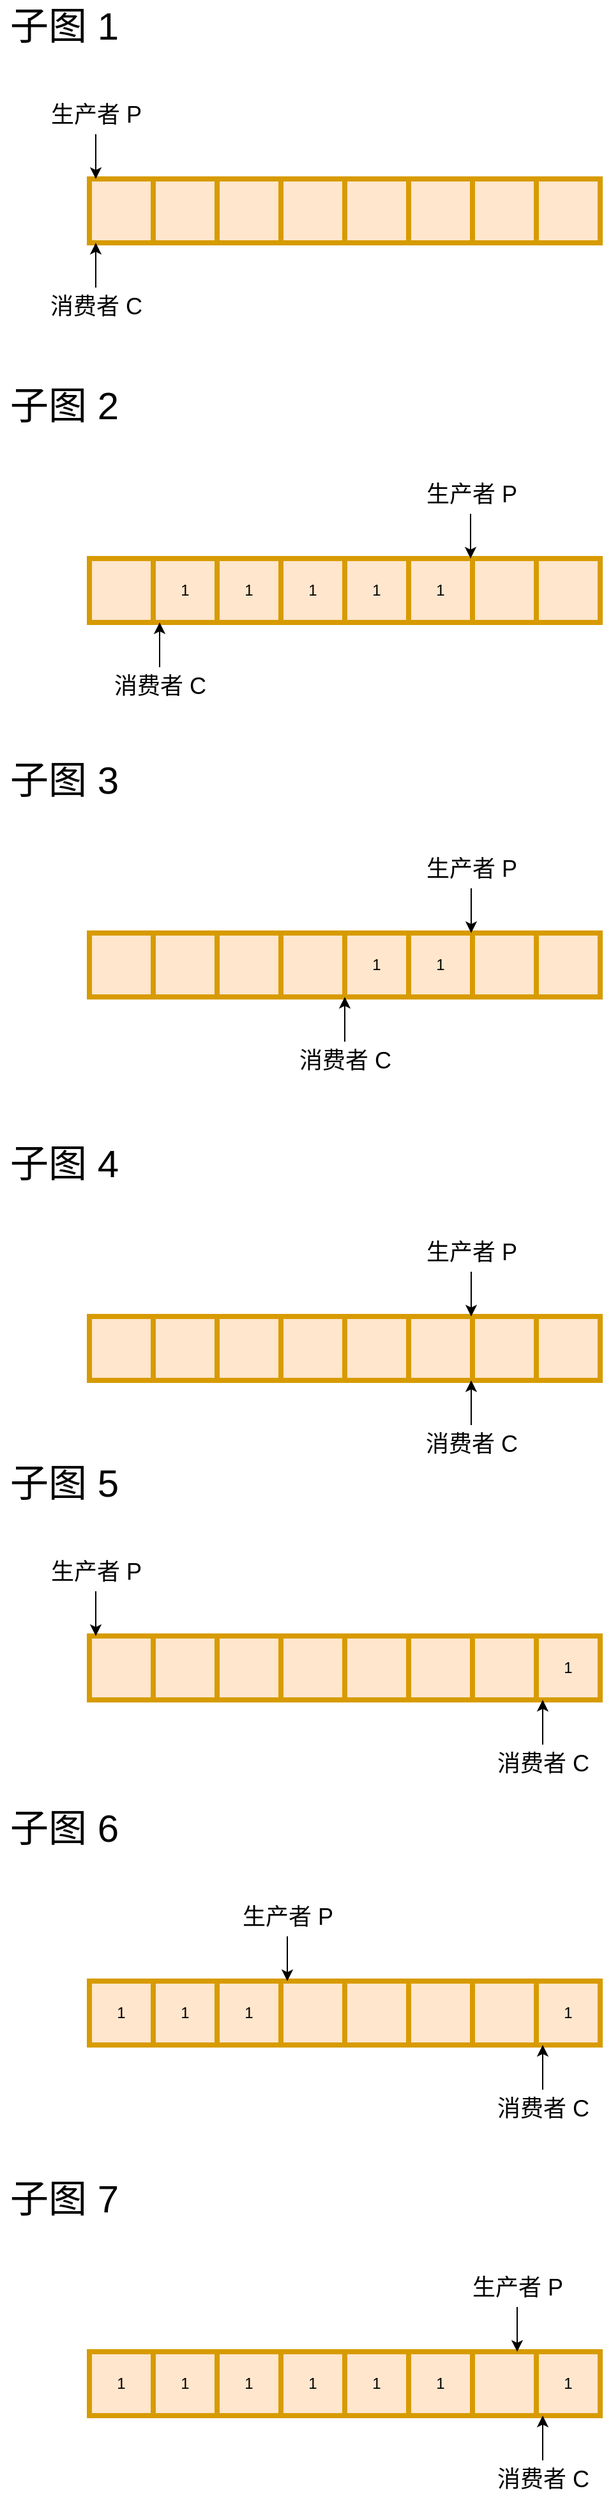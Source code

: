<mxfile version="15.4.0" type="device"><diagram id="bv2WHz9-WDaS_PQljik8" name="第 1 页"><mxGraphModel dx="2062" dy="1182" grid="1" gridSize="10" guides="1" tooltips="1" connect="1" arrows="1" fold="1" page="1" pageScale="1" pageWidth="827" pageHeight="1169" math="0" shadow="0"><root><mxCell id="0"/><mxCell id="1" parent="0"/><mxCell id="UCJbJ8PR-glTIIuXaz0C-9" value="" style="group;fillColor=#ffe6cc;strokeColor=#d79b00;" vertex="1" connectable="0" parent="1"><mxGeometry x="160" y="300" width="400" height="50" as="geometry"/></mxCell><mxCell id="UCJbJ8PR-glTIIuXaz0C-1" value="" style="rounded=0;whiteSpace=wrap;html=1;strokeWidth=4;fillColor=#ffe6cc;strokeColor=#d79b00;" vertex="1" parent="UCJbJ8PR-glTIIuXaz0C-9"><mxGeometry width="50" height="50" as="geometry"/></mxCell><mxCell id="UCJbJ8PR-glTIIuXaz0C-2" value="" style="rounded=0;whiteSpace=wrap;html=1;strokeWidth=4;fillColor=#ffe6cc;strokeColor=#d79b00;" vertex="1" parent="UCJbJ8PR-glTIIuXaz0C-9"><mxGeometry x="50" width="50" height="50" as="geometry"/></mxCell><mxCell id="UCJbJ8PR-glTIIuXaz0C-3" value="" style="rounded=0;whiteSpace=wrap;html=1;strokeWidth=4;fillColor=#ffe6cc;strokeColor=#d79b00;" vertex="1" parent="UCJbJ8PR-glTIIuXaz0C-9"><mxGeometry x="100" width="50" height="50" as="geometry"/></mxCell><mxCell id="UCJbJ8PR-glTIIuXaz0C-4" value="" style="rounded=0;whiteSpace=wrap;html=1;strokeWidth=4;fillColor=#ffe6cc;strokeColor=#d79b00;" vertex="1" parent="UCJbJ8PR-glTIIuXaz0C-9"><mxGeometry x="150" width="50" height="50" as="geometry"/></mxCell><mxCell id="UCJbJ8PR-glTIIuXaz0C-5" value="" style="rounded=0;whiteSpace=wrap;html=1;strokeWidth=4;fillColor=#ffe6cc;strokeColor=#d79b00;" vertex="1" parent="UCJbJ8PR-glTIIuXaz0C-9"><mxGeometry x="200" width="50" height="50" as="geometry"/></mxCell><mxCell id="UCJbJ8PR-glTIIuXaz0C-6" value="" style="rounded=0;whiteSpace=wrap;html=1;strokeWidth=4;fillColor=#ffe6cc;strokeColor=#d79b00;" vertex="1" parent="UCJbJ8PR-glTIIuXaz0C-9"><mxGeometry x="250" width="50" height="50" as="geometry"/></mxCell><mxCell id="UCJbJ8PR-glTIIuXaz0C-7" value="" style="rounded=0;whiteSpace=wrap;html=1;strokeWidth=4;fillColor=#ffe6cc;strokeColor=#d79b00;" vertex="1" parent="UCJbJ8PR-glTIIuXaz0C-9"><mxGeometry x="300" width="50" height="50" as="geometry"/></mxCell><mxCell id="UCJbJ8PR-glTIIuXaz0C-8" value="" style="rounded=0;whiteSpace=wrap;html=1;strokeWidth=4;fillColor=#ffe6cc;strokeColor=#d79b00;" vertex="1" parent="UCJbJ8PR-glTIIuXaz0C-9"><mxGeometry x="350" width="50" height="50" as="geometry"/></mxCell><mxCell id="UCJbJ8PR-glTIIuXaz0C-13" style="edgeStyle=orthogonalEdgeStyle;rounded=0;orthogonalLoop=1;jettySize=auto;html=1;entryX=0.5;entryY=0;entryDx=0;entryDy=0;fontSize=18;" edge="1" parent="1" source="UCJbJ8PR-glTIIuXaz0C-12"><mxGeometry relative="1" as="geometry"><mxPoint x="165" y="300" as="targetPoint"/></mxGeometry></mxCell><mxCell id="UCJbJ8PR-glTIIuXaz0C-12" value="生产者 P" style="text;html=1;align=center;verticalAlign=middle;resizable=0;points=[];autosize=1;strokeColor=none;fillColor=none;fontSize=18;" vertex="1" parent="1"><mxGeometry x="120" y="235" width="90" height="30" as="geometry"/></mxCell><mxCell id="UCJbJ8PR-glTIIuXaz0C-15" style="edgeStyle=orthogonalEdgeStyle;rounded=0;orthogonalLoop=1;jettySize=auto;html=1;entryX=0.5;entryY=1;entryDx=0;entryDy=0;fontSize=18;" edge="1" parent="1" source="UCJbJ8PR-glTIIuXaz0C-14"><mxGeometry relative="1" as="geometry"><mxPoint x="165" y="350" as="targetPoint"/></mxGeometry></mxCell><mxCell id="UCJbJ8PR-glTIIuXaz0C-14" value="消费者 C" style="text;html=1;align=center;verticalAlign=middle;resizable=0;points=[];autosize=1;strokeColor=none;fillColor=none;fontSize=18;" vertex="1" parent="1"><mxGeometry x="120" y="385" width="90" height="30" as="geometry"/></mxCell><mxCell id="UCJbJ8PR-glTIIuXaz0C-16" value="子图 1" style="text;html=1;align=center;verticalAlign=middle;resizable=0;points=[];autosize=1;strokeColor=none;fillColor=none;fontSize=30;" vertex="1" parent="1"><mxGeometry x="90" y="160" width="100" height="40" as="geometry"/></mxCell><mxCell id="UCJbJ8PR-glTIIuXaz0C-17" value="" style="group;fillColor=#ffe6cc;strokeColor=#d79b00;" vertex="1" connectable="0" parent="1"><mxGeometry x="160" y="597" width="400" height="50" as="geometry"/></mxCell><mxCell id="UCJbJ8PR-glTIIuXaz0C-18" value="" style="rounded=0;whiteSpace=wrap;html=1;strokeWidth=4;fillColor=#ffe6cc;strokeColor=#d79b00;" vertex="1" parent="UCJbJ8PR-glTIIuXaz0C-17"><mxGeometry width="50" height="50" as="geometry"/></mxCell><mxCell id="UCJbJ8PR-glTIIuXaz0C-19" value="1" style="rounded=0;whiteSpace=wrap;html=1;strokeWidth=4;fillColor=#ffe6cc;strokeColor=#d79b00;" vertex="1" parent="UCJbJ8PR-glTIIuXaz0C-17"><mxGeometry x="50" width="50" height="50" as="geometry"/></mxCell><mxCell id="UCJbJ8PR-glTIIuXaz0C-20" value="1" style="rounded=0;whiteSpace=wrap;html=1;strokeWidth=4;fillColor=#ffe6cc;strokeColor=#d79b00;" vertex="1" parent="UCJbJ8PR-glTIIuXaz0C-17"><mxGeometry x="100" width="50" height="50" as="geometry"/></mxCell><mxCell id="UCJbJ8PR-glTIIuXaz0C-21" value="1" style="rounded=0;whiteSpace=wrap;html=1;strokeWidth=4;fillColor=#ffe6cc;strokeColor=#d79b00;" vertex="1" parent="UCJbJ8PR-glTIIuXaz0C-17"><mxGeometry x="150" width="50" height="50" as="geometry"/></mxCell><mxCell id="UCJbJ8PR-glTIIuXaz0C-22" value="1" style="rounded=0;whiteSpace=wrap;html=1;strokeWidth=4;fillColor=#ffe6cc;strokeColor=#d79b00;" vertex="1" parent="UCJbJ8PR-glTIIuXaz0C-17"><mxGeometry x="200" width="50" height="50" as="geometry"/></mxCell><mxCell id="UCJbJ8PR-glTIIuXaz0C-23" value="1" style="rounded=0;whiteSpace=wrap;html=1;strokeWidth=4;fillColor=#ffe6cc;strokeColor=#d79b00;" vertex="1" parent="UCJbJ8PR-glTIIuXaz0C-17"><mxGeometry x="250" width="50" height="50" as="geometry"/></mxCell><mxCell id="UCJbJ8PR-glTIIuXaz0C-24" value="" style="rounded=0;whiteSpace=wrap;html=1;strokeWidth=4;fillColor=#ffe6cc;strokeColor=#d79b00;" vertex="1" parent="UCJbJ8PR-glTIIuXaz0C-17"><mxGeometry x="300" width="50" height="50" as="geometry"/></mxCell><mxCell id="UCJbJ8PR-glTIIuXaz0C-25" value="" style="rounded=0;whiteSpace=wrap;html=1;strokeWidth=4;fillColor=#ffe6cc;strokeColor=#d79b00;" vertex="1" parent="UCJbJ8PR-glTIIuXaz0C-17"><mxGeometry x="350" width="50" height="50" as="geometry"/></mxCell><mxCell id="UCJbJ8PR-glTIIuXaz0C-26" style="edgeStyle=orthogonalEdgeStyle;rounded=0;orthogonalLoop=1;jettySize=auto;html=1;entryX=0.5;entryY=0;entryDx=0;entryDy=0;fontSize=18;" edge="1" parent="1" source="UCJbJ8PR-glTIIuXaz0C-27"><mxGeometry relative="1" as="geometry"><mxPoint x="458.5" y="597" as="targetPoint"/></mxGeometry></mxCell><mxCell id="UCJbJ8PR-glTIIuXaz0C-27" value="生产者 P" style="text;html=1;align=center;verticalAlign=middle;resizable=0;points=[];autosize=1;strokeColor=none;fillColor=none;fontSize=18;" vertex="1" parent="1"><mxGeometry x="413.5" y="532" width="90" height="30" as="geometry"/></mxCell><mxCell id="UCJbJ8PR-glTIIuXaz0C-28" style="edgeStyle=orthogonalEdgeStyle;rounded=0;orthogonalLoop=1;jettySize=auto;html=1;entryX=0.5;entryY=1;entryDx=0;entryDy=0;fontSize=18;" edge="1" parent="1" source="UCJbJ8PR-glTIIuXaz0C-29"><mxGeometry relative="1" as="geometry"><mxPoint x="215" y="647" as="targetPoint"/></mxGeometry></mxCell><mxCell id="UCJbJ8PR-glTIIuXaz0C-29" value="消费者 C" style="text;html=1;align=center;verticalAlign=middle;resizable=0;points=[];autosize=1;strokeColor=none;fillColor=none;fontSize=18;" vertex="1" parent="1"><mxGeometry x="170" y="682" width="90" height="30" as="geometry"/></mxCell><mxCell id="UCJbJ8PR-glTIIuXaz0C-30" value="子图 2" style="text;html=1;align=center;verticalAlign=middle;resizable=0;points=[];autosize=1;strokeColor=none;fillColor=none;fontSize=30;" vertex="1" parent="1"><mxGeometry x="90" y="457" width="100" height="40" as="geometry"/></mxCell><mxCell id="UCJbJ8PR-glTIIuXaz0C-31" value="" style="group;fillColor=#ffe6cc;strokeColor=#d79b00;" vertex="1" connectable="0" parent="1"><mxGeometry x="160" y="890" width="400" height="50" as="geometry"/></mxCell><mxCell id="UCJbJ8PR-glTIIuXaz0C-32" value="" style="rounded=0;whiteSpace=wrap;html=1;strokeWidth=4;fillColor=#ffe6cc;strokeColor=#d79b00;" vertex="1" parent="UCJbJ8PR-glTIIuXaz0C-31"><mxGeometry width="50" height="50" as="geometry"/></mxCell><mxCell id="UCJbJ8PR-glTIIuXaz0C-33" value="" style="rounded=0;whiteSpace=wrap;html=1;strokeWidth=4;fillColor=#ffe6cc;strokeColor=#d79b00;" vertex="1" parent="UCJbJ8PR-glTIIuXaz0C-31"><mxGeometry x="50" width="50" height="50" as="geometry"/></mxCell><mxCell id="UCJbJ8PR-glTIIuXaz0C-34" value="" style="rounded=0;whiteSpace=wrap;html=1;strokeWidth=4;fillColor=#ffe6cc;strokeColor=#d79b00;" vertex="1" parent="UCJbJ8PR-glTIIuXaz0C-31"><mxGeometry x="100" width="50" height="50" as="geometry"/></mxCell><mxCell id="UCJbJ8PR-glTIIuXaz0C-35" value="" style="rounded=0;whiteSpace=wrap;html=1;strokeWidth=4;fillColor=#ffe6cc;strokeColor=#d79b00;" vertex="1" parent="UCJbJ8PR-glTIIuXaz0C-31"><mxGeometry x="150" width="50" height="50" as="geometry"/></mxCell><mxCell id="UCJbJ8PR-glTIIuXaz0C-36" value="1" style="rounded=0;whiteSpace=wrap;html=1;strokeWidth=4;fillColor=#ffe6cc;strokeColor=#d79b00;" vertex="1" parent="UCJbJ8PR-glTIIuXaz0C-31"><mxGeometry x="200" width="50" height="50" as="geometry"/></mxCell><mxCell id="UCJbJ8PR-glTIIuXaz0C-37" value="1" style="rounded=0;whiteSpace=wrap;html=1;strokeWidth=4;fillColor=#ffe6cc;strokeColor=#d79b00;" vertex="1" parent="UCJbJ8PR-glTIIuXaz0C-31"><mxGeometry x="250" width="50" height="50" as="geometry"/></mxCell><mxCell id="UCJbJ8PR-glTIIuXaz0C-38" value="" style="rounded=0;whiteSpace=wrap;html=1;strokeWidth=4;fillColor=#ffe6cc;strokeColor=#d79b00;" vertex="1" parent="UCJbJ8PR-glTIIuXaz0C-31"><mxGeometry x="300" width="50" height="50" as="geometry"/></mxCell><mxCell id="UCJbJ8PR-glTIIuXaz0C-39" value="" style="rounded=0;whiteSpace=wrap;html=1;strokeWidth=4;fillColor=#ffe6cc;strokeColor=#d79b00;" vertex="1" parent="UCJbJ8PR-glTIIuXaz0C-31"><mxGeometry x="350" width="50" height="50" as="geometry"/></mxCell><mxCell id="UCJbJ8PR-glTIIuXaz0C-40" style="edgeStyle=orthogonalEdgeStyle;rounded=0;orthogonalLoop=1;jettySize=auto;html=1;entryX=0.5;entryY=0;entryDx=0;entryDy=0;fontSize=18;" edge="1" parent="1" source="UCJbJ8PR-glTIIuXaz0C-41"><mxGeometry relative="1" as="geometry"><mxPoint x="459" y="890" as="targetPoint"/></mxGeometry></mxCell><mxCell id="UCJbJ8PR-glTIIuXaz0C-41" value="生产者 P" style="text;html=1;align=center;verticalAlign=middle;resizable=0;points=[];autosize=1;strokeColor=none;fillColor=none;fontSize=18;" vertex="1" parent="1"><mxGeometry x="414" y="825" width="90" height="30" as="geometry"/></mxCell><mxCell id="UCJbJ8PR-glTIIuXaz0C-42" style="edgeStyle=orthogonalEdgeStyle;rounded=0;orthogonalLoop=1;jettySize=auto;html=1;entryX=0.5;entryY=1;entryDx=0;entryDy=0;fontSize=18;" edge="1" parent="1" source="UCJbJ8PR-glTIIuXaz0C-43"><mxGeometry relative="1" as="geometry"><mxPoint x="360" y="940" as="targetPoint"/></mxGeometry></mxCell><mxCell id="UCJbJ8PR-glTIIuXaz0C-43" value="消费者 C" style="text;html=1;align=center;verticalAlign=middle;resizable=0;points=[];autosize=1;strokeColor=none;fillColor=none;fontSize=18;" vertex="1" parent="1"><mxGeometry x="315" y="975" width="90" height="30" as="geometry"/></mxCell><mxCell id="UCJbJ8PR-glTIIuXaz0C-44" value="子图 3" style="text;html=1;align=center;verticalAlign=middle;resizable=0;points=[];autosize=1;strokeColor=none;fillColor=none;fontSize=30;" vertex="1" parent="1"><mxGeometry x="90" y="750" width="100" height="40" as="geometry"/></mxCell><mxCell id="UCJbJ8PR-glTIIuXaz0C-45" value="" style="group;fillColor=#ffe6cc;strokeColor=#d79b00;" vertex="1" connectable="0" parent="1"><mxGeometry x="160" y="1190" width="400" height="50" as="geometry"/></mxCell><mxCell id="UCJbJ8PR-glTIIuXaz0C-46" value="" style="rounded=0;whiteSpace=wrap;html=1;strokeWidth=4;fillColor=#ffe6cc;strokeColor=#d79b00;" vertex="1" parent="UCJbJ8PR-glTIIuXaz0C-45"><mxGeometry width="50" height="50" as="geometry"/></mxCell><mxCell id="UCJbJ8PR-glTIIuXaz0C-47" value="" style="rounded=0;whiteSpace=wrap;html=1;strokeWidth=4;fillColor=#ffe6cc;strokeColor=#d79b00;" vertex="1" parent="UCJbJ8PR-glTIIuXaz0C-45"><mxGeometry x="50" width="50" height="50" as="geometry"/></mxCell><mxCell id="UCJbJ8PR-glTIIuXaz0C-48" value="" style="rounded=0;whiteSpace=wrap;html=1;strokeWidth=4;fillColor=#ffe6cc;strokeColor=#d79b00;" vertex="1" parent="UCJbJ8PR-glTIIuXaz0C-45"><mxGeometry x="100" width="50" height="50" as="geometry"/></mxCell><mxCell id="UCJbJ8PR-glTIIuXaz0C-49" value="" style="rounded=0;whiteSpace=wrap;html=1;strokeWidth=4;fillColor=#ffe6cc;strokeColor=#d79b00;" vertex="1" parent="UCJbJ8PR-glTIIuXaz0C-45"><mxGeometry x="150" width="50" height="50" as="geometry"/></mxCell><mxCell id="UCJbJ8PR-glTIIuXaz0C-50" value="" style="rounded=0;whiteSpace=wrap;html=1;strokeWidth=4;fillColor=#ffe6cc;strokeColor=#d79b00;" vertex="1" parent="UCJbJ8PR-glTIIuXaz0C-45"><mxGeometry x="200" width="50" height="50" as="geometry"/></mxCell><mxCell id="UCJbJ8PR-glTIIuXaz0C-51" value="" style="rounded=0;whiteSpace=wrap;html=1;strokeWidth=4;fillColor=#ffe6cc;strokeColor=#d79b00;" vertex="1" parent="UCJbJ8PR-glTIIuXaz0C-45"><mxGeometry x="250" width="50" height="50" as="geometry"/></mxCell><mxCell id="UCJbJ8PR-glTIIuXaz0C-52" value="" style="rounded=0;whiteSpace=wrap;html=1;strokeWidth=4;fillColor=#ffe6cc;strokeColor=#d79b00;" vertex="1" parent="UCJbJ8PR-glTIIuXaz0C-45"><mxGeometry x="300" width="50" height="50" as="geometry"/></mxCell><mxCell id="UCJbJ8PR-glTIIuXaz0C-53" value="" style="rounded=0;whiteSpace=wrap;html=1;strokeWidth=4;fillColor=#ffe6cc;strokeColor=#d79b00;" vertex="1" parent="UCJbJ8PR-glTIIuXaz0C-45"><mxGeometry x="350" width="50" height="50" as="geometry"/></mxCell><mxCell id="UCJbJ8PR-glTIIuXaz0C-54" style="edgeStyle=orthogonalEdgeStyle;rounded=0;orthogonalLoop=1;jettySize=auto;html=1;entryX=0.5;entryY=0;entryDx=0;entryDy=0;fontSize=18;" edge="1" parent="1" source="UCJbJ8PR-glTIIuXaz0C-55"><mxGeometry relative="1" as="geometry"><mxPoint x="459" y="1190" as="targetPoint"/></mxGeometry></mxCell><mxCell id="UCJbJ8PR-glTIIuXaz0C-55" value="生产者 P" style="text;html=1;align=center;verticalAlign=middle;resizable=0;points=[];autosize=1;strokeColor=none;fillColor=none;fontSize=18;" vertex="1" parent="1"><mxGeometry x="414" y="1125" width="90" height="30" as="geometry"/></mxCell><mxCell id="UCJbJ8PR-glTIIuXaz0C-56" style="edgeStyle=orthogonalEdgeStyle;rounded=0;orthogonalLoop=1;jettySize=auto;html=1;entryX=0.5;entryY=1;entryDx=0;entryDy=0;fontSize=18;" edge="1" parent="1" source="UCJbJ8PR-glTIIuXaz0C-57"><mxGeometry relative="1" as="geometry"><mxPoint x="459" y="1240" as="targetPoint"/></mxGeometry></mxCell><mxCell id="UCJbJ8PR-glTIIuXaz0C-57" value="消费者 C" style="text;html=1;align=center;verticalAlign=middle;resizable=0;points=[];autosize=1;strokeColor=none;fillColor=none;fontSize=18;" vertex="1" parent="1"><mxGeometry x="414" y="1275" width="90" height="30" as="geometry"/></mxCell><mxCell id="UCJbJ8PR-glTIIuXaz0C-58" value="子图 4" style="text;html=1;align=center;verticalAlign=middle;resizable=0;points=[];autosize=1;strokeColor=none;fillColor=none;fontSize=30;" vertex="1" parent="1"><mxGeometry x="90" y="1050" width="100" height="40" as="geometry"/></mxCell><mxCell id="UCJbJ8PR-glTIIuXaz0C-59" value="" style="group;fillColor=#ffe6cc;strokeColor=#d79b00;" vertex="1" connectable="0" parent="1"><mxGeometry x="160" y="1440" width="400" height="50" as="geometry"/></mxCell><mxCell id="UCJbJ8PR-glTIIuXaz0C-60" value="" style="rounded=0;whiteSpace=wrap;html=1;strokeWidth=4;fillColor=#ffe6cc;strokeColor=#d79b00;" vertex="1" parent="UCJbJ8PR-glTIIuXaz0C-59"><mxGeometry width="50" height="50" as="geometry"/></mxCell><mxCell id="UCJbJ8PR-glTIIuXaz0C-61" value="" style="rounded=0;whiteSpace=wrap;html=1;strokeWidth=4;fillColor=#ffe6cc;strokeColor=#d79b00;" vertex="1" parent="UCJbJ8PR-glTIIuXaz0C-59"><mxGeometry x="50" width="50" height="50" as="geometry"/></mxCell><mxCell id="UCJbJ8PR-glTIIuXaz0C-62" value="" style="rounded=0;whiteSpace=wrap;html=1;strokeWidth=4;fillColor=#ffe6cc;strokeColor=#d79b00;" vertex="1" parent="UCJbJ8PR-glTIIuXaz0C-59"><mxGeometry x="100" width="50" height="50" as="geometry"/></mxCell><mxCell id="UCJbJ8PR-glTIIuXaz0C-63" value="" style="rounded=0;whiteSpace=wrap;html=1;strokeWidth=4;fillColor=#ffe6cc;strokeColor=#d79b00;" vertex="1" parent="UCJbJ8PR-glTIIuXaz0C-59"><mxGeometry x="150" width="50" height="50" as="geometry"/></mxCell><mxCell id="UCJbJ8PR-glTIIuXaz0C-64" value="" style="rounded=0;whiteSpace=wrap;html=1;strokeWidth=4;fillColor=#ffe6cc;strokeColor=#d79b00;" vertex="1" parent="UCJbJ8PR-glTIIuXaz0C-59"><mxGeometry x="200" width="50" height="50" as="geometry"/></mxCell><mxCell id="UCJbJ8PR-glTIIuXaz0C-65" value="" style="rounded=0;whiteSpace=wrap;html=1;strokeWidth=4;fillColor=#ffe6cc;strokeColor=#d79b00;" vertex="1" parent="UCJbJ8PR-glTIIuXaz0C-59"><mxGeometry x="250" width="50" height="50" as="geometry"/></mxCell><mxCell id="UCJbJ8PR-glTIIuXaz0C-66" value="" style="rounded=0;whiteSpace=wrap;html=1;strokeWidth=4;fillColor=#ffe6cc;strokeColor=#d79b00;" vertex="1" parent="UCJbJ8PR-glTIIuXaz0C-59"><mxGeometry x="300" width="50" height="50" as="geometry"/></mxCell><mxCell id="UCJbJ8PR-glTIIuXaz0C-67" value="1" style="rounded=0;whiteSpace=wrap;html=1;strokeWidth=4;fillColor=#ffe6cc;strokeColor=#d79b00;" vertex="1" parent="UCJbJ8PR-glTIIuXaz0C-59"><mxGeometry x="350" width="50" height="50" as="geometry"/></mxCell><mxCell id="UCJbJ8PR-glTIIuXaz0C-68" style="edgeStyle=orthogonalEdgeStyle;rounded=0;orthogonalLoop=1;jettySize=auto;html=1;entryX=0.5;entryY=0;entryDx=0;entryDy=0;fontSize=18;" edge="1" parent="1" source="UCJbJ8PR-glTIIuXaz0C-69"><mxGeometry relative="1" as="geometry"><mxPoint x="165" y="1440" as="targetPoint"/></mxGeometry></mxCell><mxCell id="UCJbJ8PR-glTIIuXaz0C-69" value="生产者 P" style="text;html=1;align=center;verticalAlign=middle;resizable=0;points=[];autosize=1;strokeColor=none;fillColor=none;fontSize=18;" vertex="1" parent="1"><mxGeometry x="120" y="1375" width="90" height="30" as="geometry"/></mxCell><mxCell id="UCJbJ8PR-glTIIuXaz0C-70" style="edgeStyle=orthogonalEdgeStyle;rounded=0;orthogonalLoop=1;jettySize=auto;html=1;entryX=0.5;entryY=1;entryDx=0;entryDy=0;fontSize=18;" edge="1" parent="1" source="UCJbJ8PR-glTIIuXaz0C-71"><mxGeometry relative="1" as="geometry"><mxPoint x="515" y="1490" as="targetPoint"/></mxGeometry></mxCell><mxCell id="UCJbJ8PR-glTIIuXaz0C-71" value="消费者 C" style="text;html=1;align=center;verticalAlign=middle;resizable=0;points=[];autosize=1;strokeColor=none;fillColor=none;fontSize=18;" vertex="1" parent="1"><mxGeometry x="470" y="1525" width="90" height="30" as="geometry"/></mxCell><mxCell id="UCJbJ8PR-glTIIuXaz0C-72" value="子图 5" style="text;html=1;align=center;verticalAlign=middle;resizable=0;points=[];autosize=1;strokeColor=none;fillColor=none;fontSize=30;" vertex="1" parent="1"><mxGeometry x="90" y="1300" width="100" height="40" as="geometry"/></mxCell><mxCell id="UCJbJ8PR-glTIIuXaz0C-73" value="" style="group;fillColor=#ffe6cc;strokeColor=#d79b00;" vertex="1" connectable="0" parent="1"><mxGeometry x="160" y="1710" width="400" height="50" as="geometry"/></mxCell><mxCell id="UCJbJ8PR-glTIIuXaz0C-74" value="1" style="rounded=0;whiteSpace=wrap;html=1;strokeWidth=4;fillColor=#ffe6cc;strokeColor=#d79b00;" vertex="1" parent="UCJbJ8PR-glTIIuXaz0C-73"><mxGeometry width="50" height="50" as="geometry"/></mxCell><mxCell id="UCJbJ8PR-glTIIuXaz0C-75" value="1" style="rounded=0;whiteSpace=wrap;html=1;strokeWidth=4;fillColor=#ffe6cc;strokeColor=#d79b00;" vertex="1" parent="UCJbJ8PR-glTIIuXaz0C-73"><mxGeometry x="50" width="50" height="50" as="geometry"/></mxCell><mxCell id="UCJbJ8PR-glTIIuXaz0C-76" value="1" style="rounded=0;whiteSpace=wrap;html=1;strokeWidth=4;fillColor=#ffe6cc;strokeColor=#d79b00;" vertex="1" parent="UCJbJ8PR-glTIIuXaz0C-73"><mxGeometry x="100" width="50" height="50" as="geometry"/></mxCell><mxCell id="UCJbJ8PR-glTIIuXaz0C-77" value="" style="rounded=0;whiteSpace=wrap;html=1;strokeWidth=4;fillColor=#ffe6cc;strokeColor=#d79b00;" vertex="1" parent="UCJbJ8PR-glTIIuXaz0C-73"><mxGeometry x="150" width="50" height="50" as="geometry"/></mxCell><mxCell id="UCJbJ8PR-glTIIuXaz0C-78" value="" style="rounded=0;whiteSpace=wrap;html=1;strokeWidth=4;fillColor=#ffe6cc;strokeColor=#d79b00;" vertex="1" parent="UCJbJ8PR-glTIIuXaz0C-73"><mxGeometry x="200" width="50" height="50" as="geometry"/></mxCell><mxCell id="UCJbJ8PR-glTIIuXaz0C-79" value="" style="rounded=0;whiteSpace=wrap;html=1;strokeWidth=4;fillColor=#ffe6cc;strokeColor=#d79b00;" vertex="1" parent="UCJbJ8PR-glTIIuXaz0C-73"><mxGeometry x="250" width="50" height="50" as="geometry"/></mxCell><mxCell id="UCJbJ8PR-glTIIuXaz0C-80" value="" style="rounded=0;whiteSpace=wrap;html=1;strokeWidth=4;fillColor=#ffe6cc;strokeColor=#d79b00;" vertex="1" parent="UCJbJ8PR-glTIIuXaz0C-73"><mxGeometry x="300" width="50" height="50" as="geometry"/></mxCell><mxCell id="UCJbJ8PR-glTIIuXaz0C-81" value="1" style="rounded=0;whiteSpace=wrap;html=1;strokeWidth=4;fillColor=#ffe6cc;strokeColor=#d79b00;" vertex="1" parent="UCJbJ8PR-glTIIuXaz0C-73"><mxGeometry x="350" width="50" height="50" as="geometry"/></mxCell><mxCell id="UCJbJ8PR-glTIIuXaz0C-82" style="edgeStyle=orthogonalEdgeStyle;rounded=0;orthogonalLoop=1;jettySize=auto;html=1;entryX=0.5;entryY=0;entryDx=0;entryDy=0;fontSize=18;" edge="1" parent="1" source="UCJbJ8PR-glTIIuXaz0C-83"><mxGeometry relative="1" as="geometry"><mxPoint x="315" y="1710" as="targetPoint"/></mxGeometry></mxCell><mxCell id="UCJbJ8PR-glTIIuXaz0C-83" value="生产者 P" style="text;html=1;align=center;verticalAlign=middle;resizable=0;points=[];autosize=1;strokeColor=none;fillColor=none;fontSize=18;" vertex="1" parent="1"><mxGeometry x="270" y="1645" width="90" height="30" as="geometry"/></mxCell><mxCell id="UCJbJ8PR-glTIIuXaz0C-84" style="edgeStyle=orthogonalEdgeStyle;rounded=0;orthogonalLoop=1;jettySize=auto;html=1;entryX=0.5;entryY=1;entryDx=0;entryDy=0;fontSize=18;" edge="1" parent="1" source="UCJbJ8PR-glTIIuXaz0C-85"><mxGeometry relative="1" as="geometry"><mxPoint x="515" y="1760" as="targetPoint"/></mxGeometry></mxCell><mxCell id="UCJbJ8PR-glTIIuXaz0C-85" value="消费者 C" style="text;html=1;align=center;verticalAlign=middle;resizable=0;points=[];autosize=1;strokeColor=none;fillColor=none;fontSize=18;" vertex="1" parent="1"><mxGeometry x="470" y="1795" width="90" height="30" as="geometry"/></mxCell><mxCell id="UCJbJ8PR-glTIIuXaz0C-86" value="子图 6" style="text;html=1;align=center;verticalAlign=middle;resizable=0;points=[];autosize=1;strokeColor=none;fillColor=none;fontSize=30;" vertex="1" parent="1"><mxGeometry x="90" y="1570" width="100" height="40" as="geometry"/></mxCell><mxCell id="UCJbJ8PR-glTIIuXaz0C-87" value="" style="group;fillColor=#ffe6cc;strokeColor=#d79b00;" vertex="1" connectable="0" parent="1"><mxGeometry x="160" y="2000" width="400" height="50" as="geometry"/></mxCell><mxCell id="UCJbJ8PR-glTIIuXaz0C-88" value="1" style="rounded=0;whiteSpace=wrap;html=1;strokeWidth=4;fillColor=#ffe6cc;strokeColor=#d79b00;" vertex="1" parent="UCJbJ8PR-glTIIuXaz0C-87"><mxGeometry width="50" height="50" as="geometry"/></mxCell><mxCell id="UCJbJ8PR-glTIIuXaz0C-89" value="1" style="rounded=0;whiteSpace=wrap;html=1;strokeWidth=4;fillColor=#ffe6cc;strokeColor=#d79b00;" vertex="1" parent="UCJbJ8PR-glTIIuXaz0C-87"><mxGeometry x="50" width="50" height="50" as="geometry"/></mxCell><mxCell id="UCJbJ8PR-glTIIuXaz0C-90" value="1" style="rounded=0;whiteSpace=wrap;html=1;strokeWidth=4;fillColor=#ffe6cc;strokeColor=#d79b00;" vertex="1" parent="UCJbJ8PR-glTIIuXaz0C-87"><mxGeometry x="100" width="50" height="50" as="geometry"/></mxCell><mxCell id="UCJbJ8PR-glTIIuXaz0C-91" value="1" style="rounded=0;whiteSpace=wrap;html=1;strokeWidth=4;fillColor=#ffe6cc;strokeColor=#d79b00;" vertex="1" parent="UCJbJ8PR-glTIIuXaz0C-87"><mxGeometry x="150" width="50" height="50" as="geometry"/></mxCell><mxCell id="UCJbJ8PR-glTIIuXaz0C-92" value="1" style="rounded=0;whiteSpace=wrap;html=1;strokeWidth=4;fillColor=#ffe6cc;strokeColor=#d79b00;" vertex="1" parent="UCJbJ8PR-glTIIuXaz0C-87"><mxGeometry x="200" width="50" height="50" as="geometry"/></mxCell><mxCell id="UCJbJ8PR-glTIIuXaz0C-93" value="1" style="rounded=0;whiteSpace=wrap;html=1;strokeWidth=4;fillColor=#ffe6cc;strokeColor=#d79b00;" vertex="1" parent="UCJbJ8PR-glTIIuXaz0C-87"><mxGeometry x="250" width="50" height="50" as="geometry"/></mxCell><mxCell id="UCJbJ8PR-glTIIuXaz0C-94" value="" style="rounded=0;whiteSpace=wrap;html=1;strokeWidth=4;fillColor=#ffe6cc;strokeColor=#d79b00;" vertex="1" parent="UCJbJ8PR-glTIIuXaz0C-87"><mxGeometry x="300" width="50" height="50" as="geometry"/></mxCell><mxCell id="UCJbJ8PR-glTIIuXaz0C-95" value="1" style="rounded=0;whiteSpace=wrap;html=1;strokeWidth=4;fillColor=#ffe6cc;strokeColor=#d79b00;" vertex="1" parent="UCJbJ8PR-glTIIuXaz0C-87"><mxGeometry x="350" width="50" height="50" as="geometry"/></mxCell><mxCell id="UCJbJ8PR-glTIIuXaz0C-96" style="edgeStyle=orthogonalEdgeStyle;rounded=0;orthogonalLoop=1;jettySize=auto;html=1;entryX=0.5;entryY=0;entryDx=0;entryDy=0;fontSize=18;" edge="1" parent="1" source="UCJbJ8PR-glTIIuXaz0C-97"><mxGeometry relative="1" as="geometry"><mxPoint x="495" y="2000" as="targetPoint"/></mxGeometry></mxCell><mxCell id="UCJbJ8PR-glTIIuXaz0C-97" value="生产者 P" style="text;html=1;align=center;verticalAlign=middle;resizable=0;points=[];autosize=1;strokeColor=none;fillColor=none;fontSize=18;" vertex="1" parent="1"><mxGeometry x="450" y="1935" width="90" height="30" as="geometry"/></mxCell><mxCell id="UCJbJ8PR-glTIIuXaz0C-98" style="edgeStyle=orthogonalEdgeStyle;rounded=0;orthogonalLoop=1;jettySize=auto;html=1;entryX=0.5;entryY=1;entryDx=0;entryDy=0;fontSize=18;" edge="1" parent="1" source="UCJbJ8PR-glTIIuXaz0C-99"><mxGeometry relative="1" as="geometry"><mxPoint x="515" y="2050" as="targetPoint"/></mxGeometry></mxCell><mxCell id="UCJbJ8PR-glTIIuXaz0C-99" value="消费者 C" style="text;html=1;align=center;verticalAlign=middle;resizable=0;points=[];autosize=1;strokeColor=none;fillColor=none;fontSize=18;" vertex="1" parent="1"><mxGeometry x="470" y="2085" width="90" height="30" as="geometry"/></mxCell><mxCell id="UCJbJ8PR-glTIIuXaz0C-100" value="子图 7" style="text;html=1;align=center;verticalAlign=middle;resizable=0;points=[];autosize=1;strokeColor=none;fillColor=none;fontSize=30;" vertex="1" parent="1"><mxGeometry x="90" y="1860" width="100" height="40" as="geometry"/></mxCell></root></mxGraphModel></diagram></mxfile>